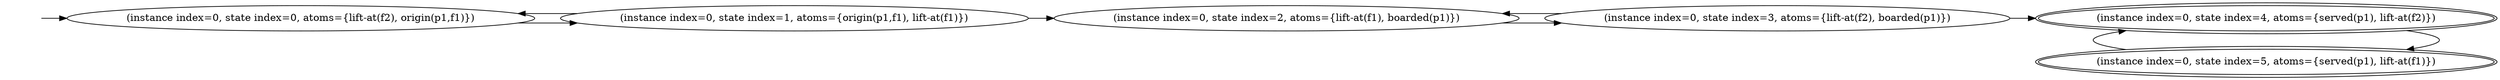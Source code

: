 digraph {
rankdir="LR"
s0[label="(instance index=0, state index=0, atoms={lift-at(f2), origin(p1,f1)})"]
s1[label="(instance index=0, state index=1, atoms={origin(p1,f1), lift-at(f1)})"]
s2[label="(instance index=0, state index=2, atoms={lift-at(f1), boarded(p1)})"]
s3[label="(instance index=0, state index=3, atoms={lift-at(f2), boarded(p1)})"]
s4[peripheries=2,label="(instance index=0, state index=4, atoms={served(p1), lift-at(f2)})"]
s5[peripheries=2,label="(instance index=0, state index=5, atoms={served(p1), lift-at(f1)})"]
Dangling [ label = "", style = invis ]
{ rank = same; Dangling }
Dangling -> s0
{ rank = same; s0}
{ rank = same; s1}
{ rank = same; s2}
{ rank = same; s3}
{ rank = same; s4,s5}
{
s0->s1
}
{
s1->s2
s1->s0
}
{
s2->s3
}
{
s3->s4
s3->s2
}
{
s4->s5
s5->s4
}
}
